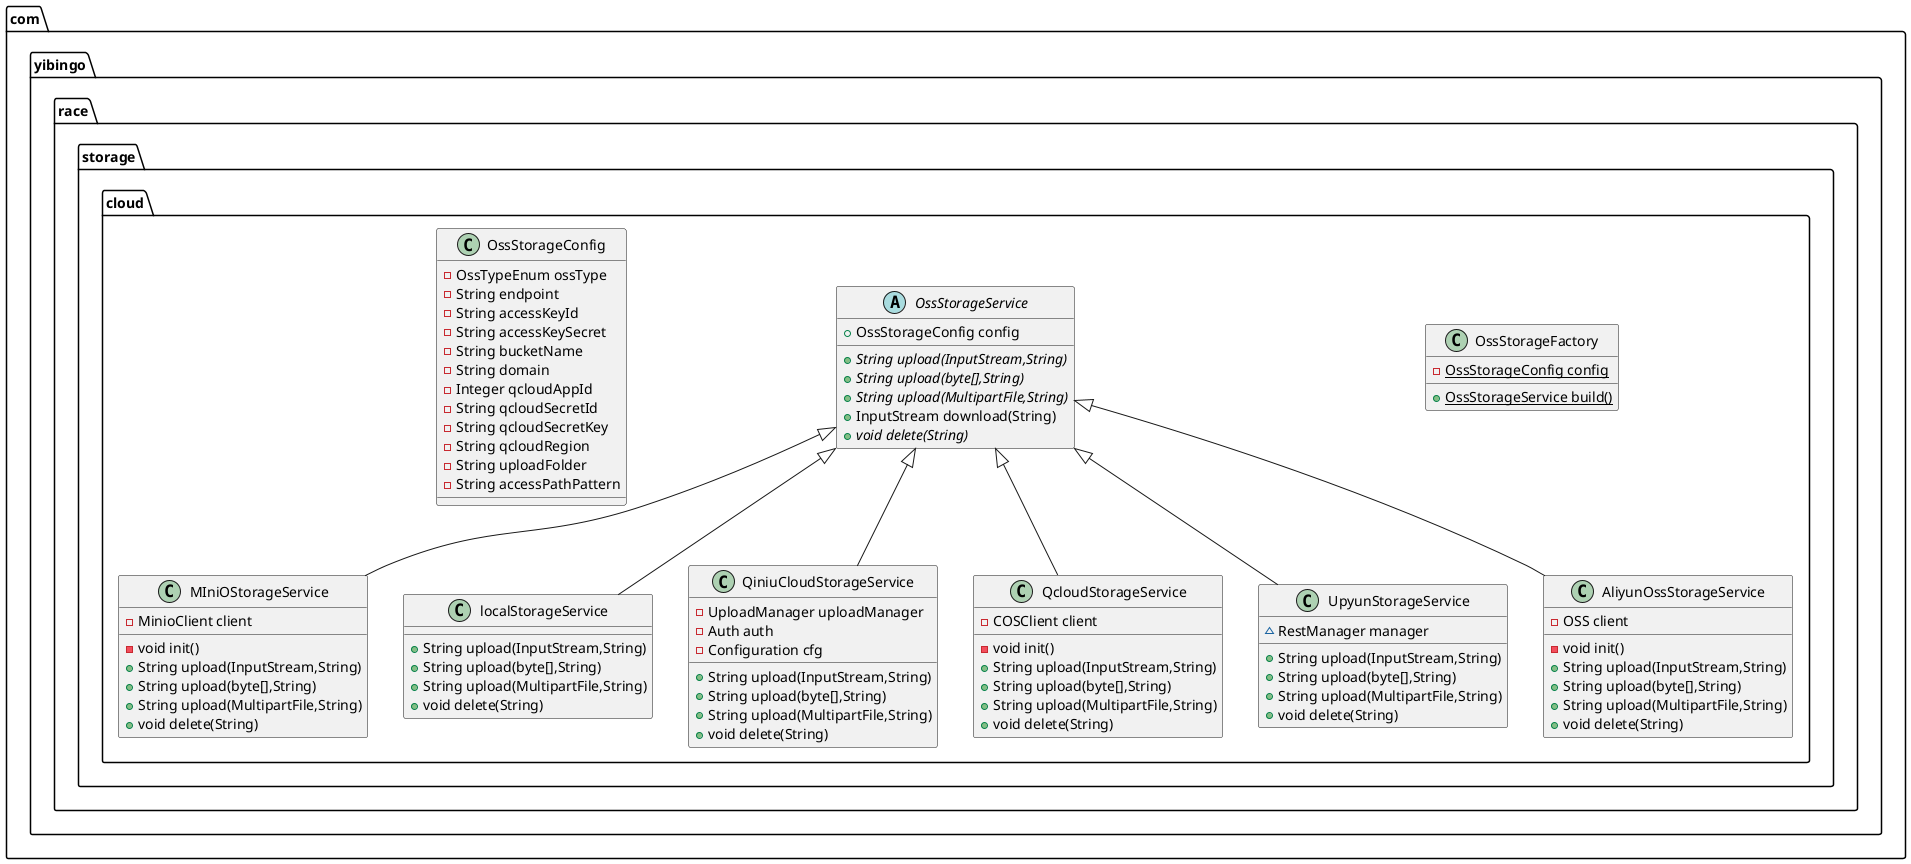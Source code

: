 @startuml
class com.yibingo.race.storage.cloud.OssStorageFactory {
- {static} OssStorageConfig config
+ {static} OssStorageService build()
}
class com.yibingo.race.storage.cloud.MIniOStorageService {
- MinioClient client
- void init()
+ String upload(InputStream,String)
+ String upload(byte[],String)
+ String upload(MultipartFile,String)
+ void delete(String)
}
class com.yibingo.race.storage.cloud.localStorageService {
+ String upload(InputStream,String)
+ String upload(byte[],String)
+ String upload(MultipartFile,String)
+ void delete(String)
}
class com.yibingo.race.storage.cloud.QiniuCloudStorageService {
- UploadManager uploadManager
- Auth auth
- Configuration cfg
+ String upload(InputStream,String)
+ String upload(byte[],String)
+ String upload(MultipartFile,String)
+ void delete(String)
}
class com.yibingo.race.storage.cloud.QcloudStorageService {
- COSClient client
- void init()
+ String upload(InputStream,String)
+ String upload(byte[],String)
+ String upload(MultipartFile,String)
+ void delete(String)
}
class com.yibingo.race.storage.cloud.UpyunStorageService {
~ RestManager manager
+ String upload(InputStream,String)
+ String upload(byte[],String)
+ String upload(MultipartFile,String)
+ void delete(String)
}
abstract class com.yibingo.race.storage.cloud.OssStorageService {
+ OssStorageConfig config
+ {abstract}String upload(InputStream,String)
+ {abstract}String upload(byte[],String)
+ {abstract}String upload(MultipartFile,String)
+ InputStream download(String)
+ {abstract}void delete(String)
}
class com.yibingo.race.storage.cloud.AliyunOssStorageService {
- OSS client
- void init()
+ String upload(InputStream,String)
+ String upload(byte[],String)
+ String upload(MultipartFile,String)
+ void delete(String)
}
class com.yibingo.race.storage.cloud.OssStorageConfig {
- OssTypeEnum ossType
- String endpoint
- String accessKeyId
- String accessKeySecret
- String bucketName
- String domain
- Integer qcloudAppId
- String qcloudSecretId
- String qcloudSecretKey
- String qcloudRegion
- String uploadFolder
- String accessPathPattern
}


com.yibingo.race.storage.cloud.OssStorageService <|-- com.yibingo.race.storage.cloud.MIniOStorageService
com.yibingo.race.storage.cloud.OssStorageService <|-- com.yibingo.race.storage.cloud.localStorageService
com.yibingo.race.storage.cloud.OssStorageService <|-- com.yibingo.race.storage.cloud.QiniuCloudStorageService
com.yibingo.race.storage.cloud.OssStorageService <|-- com.yibingo.race.storage.cloud.QcloudStorageService
com.yibingo.race.storage.cloud.OssStorageService <|-- com.yibingo.race.storage.cloud.UpyunStorageService
com.yibingo.race.storage.cloud.OssStorageService <|-- com.yibingo.race.storage.cloud.AliyunOssStorageService
@enduml